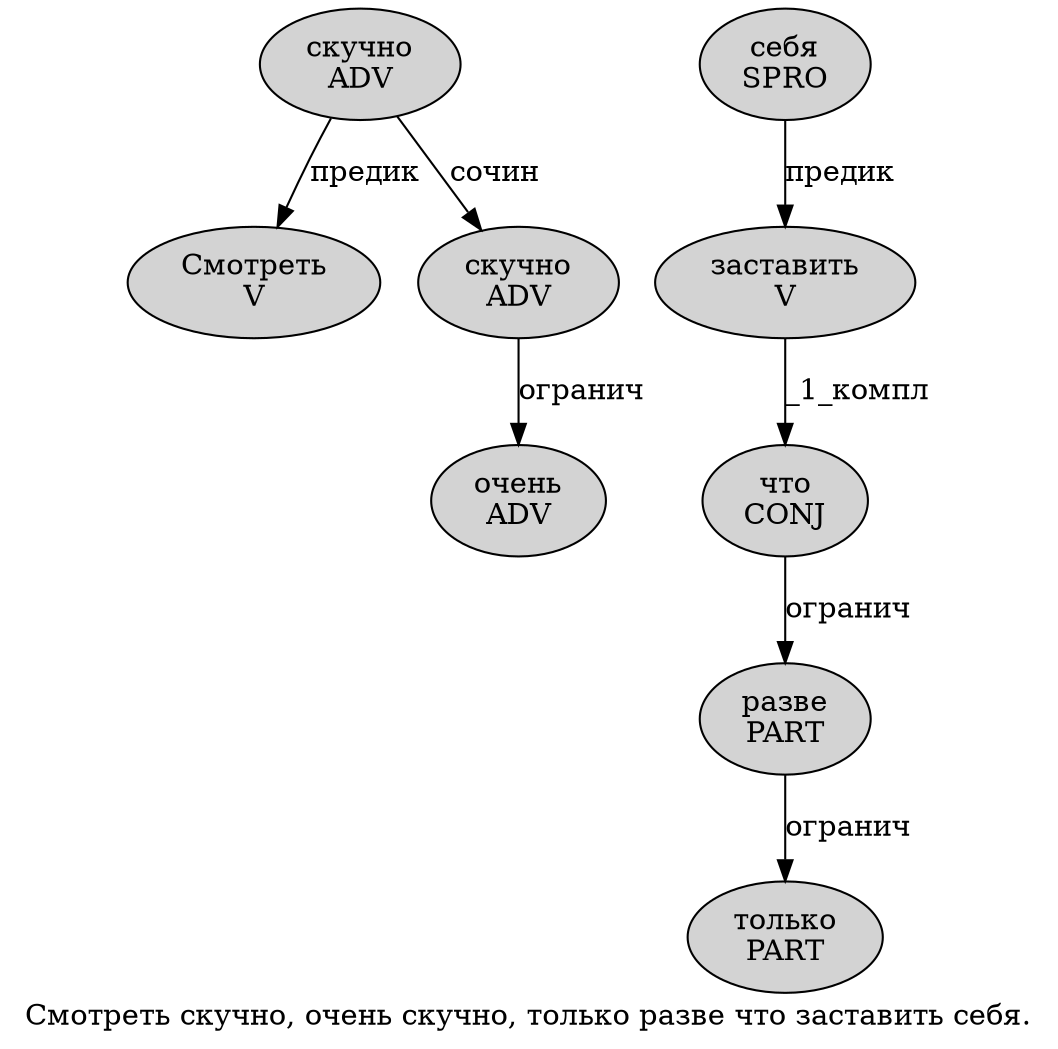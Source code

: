 digraph SENTENCE_3088 {
	graph [label="Смотреть скучно, очень скучно, только разве что заставить себя."]
	node [style=filled]
		0 [label="Смотреть
V" color="" fillcolor=lightgray penwidth=1 shape=ellipse]
		1 [label="скучно
ADV" color="" fillcolor=lightgray penwidth=1 shape=ellipse]
		3 [label="очень
ADV" color="" fillcolor=lightgray penwidth=1 shape=ellipse]
		4 [label="скучно
ADV" color="" fillcolor=lightgray penwidth=1 shape=ellipse]
		6 [label="только
PART" color="" fillcolor=lightgray penwidth=1 shape=ellipse]
		7 [label="разве
PART" color="" fillcolor=lightgray penwidth=1 shape=ellipse]
		8 [label="что
CONJ" color="" fillcolor=lightgray penwidth=1 shape=ellipse]
		9 [label="заставить
V" color="" fillcolor=lightgray penwidth=1 shape=ellipse]
		10 [label="себя
SPRO" color="" fillcolor=lightgray penwidth=1 shape=ellipse]
			1 -> 0 [label="предик"]
			1 -> 4 [label="сочин"]
			8 -> 7 [label="огранич"]
			4 -> 3 [label="огранич"]
			7 -> 6 [label="огранич"]
			9 -> 8 [label="_1_компл"]
			10 -> 9 [label="предик"]
}